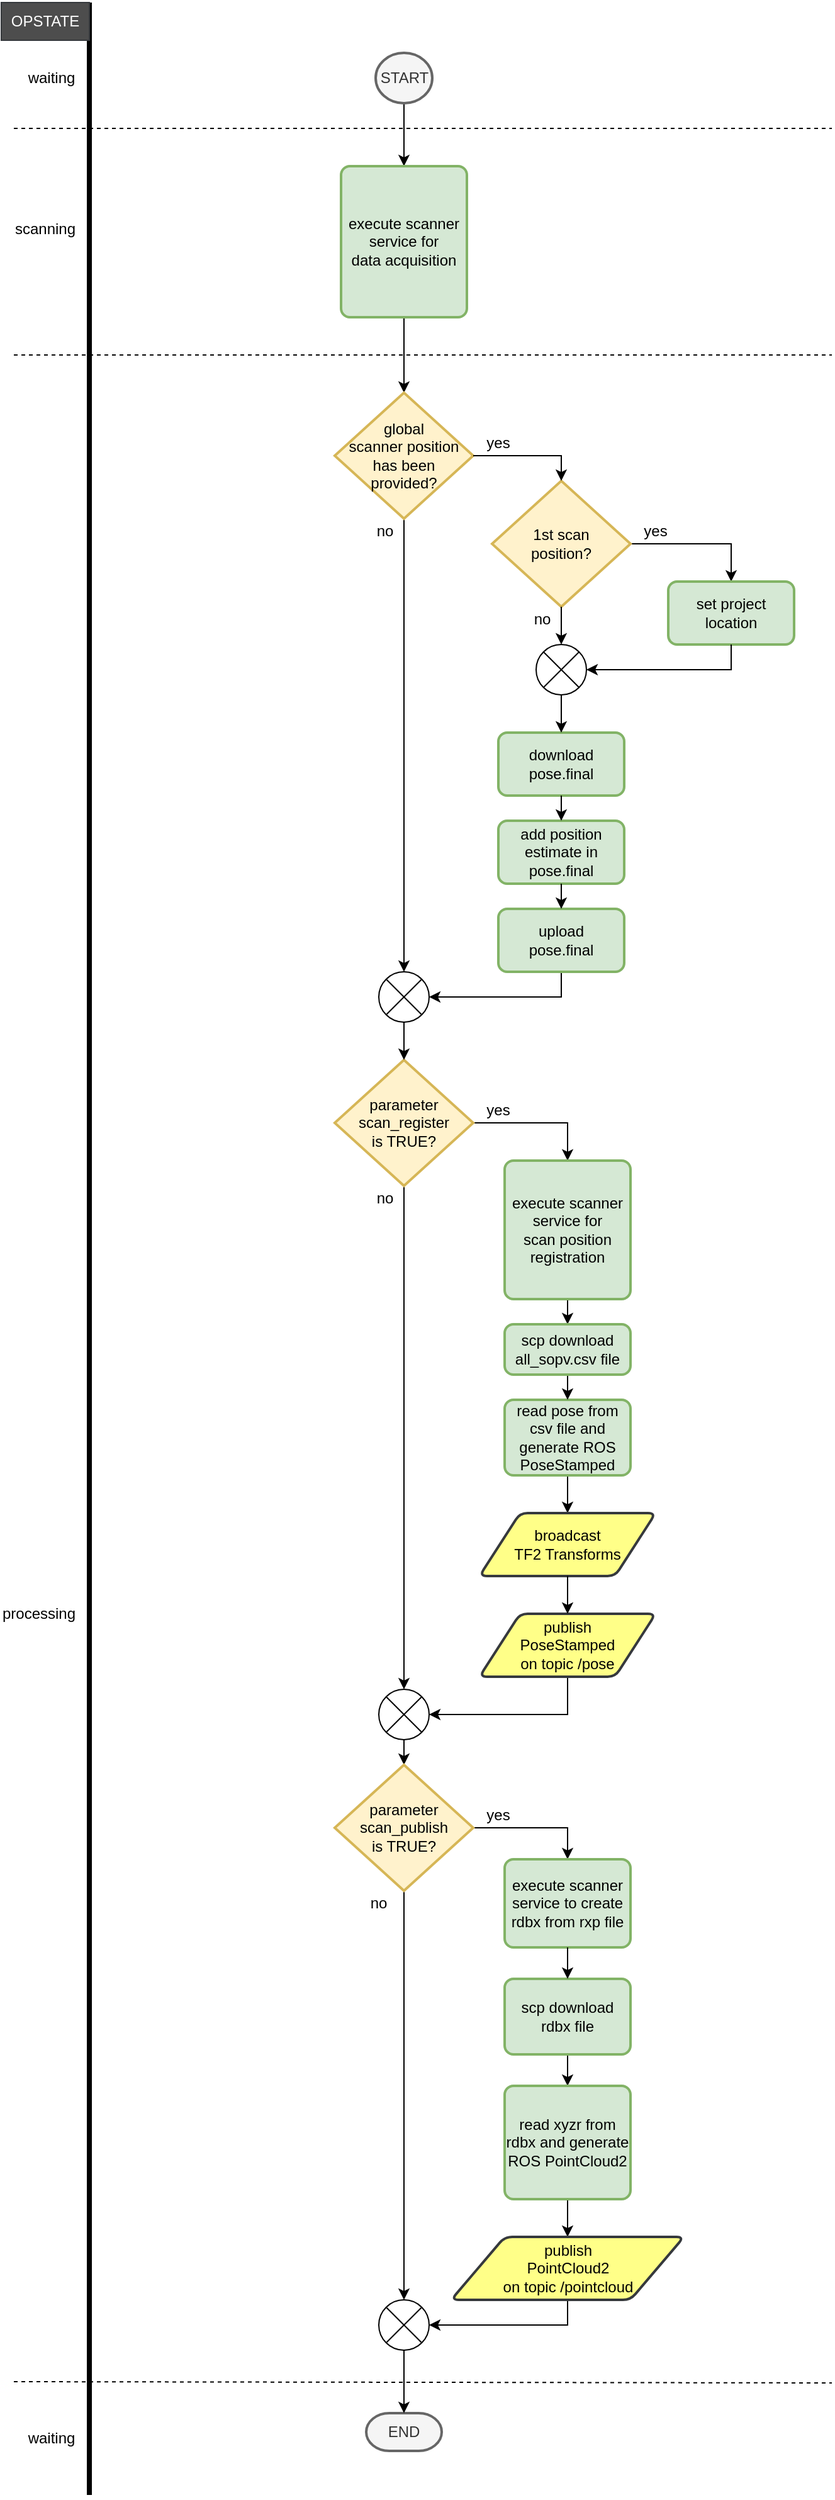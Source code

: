 <mxfile version="16.6.1" type="device"><diagram id="L-ac1V6uCMlE7A0UwQhm" name="Page-1"><mxGraphModel dx="1355" dy="1984" grid="1" gridSize="10" guides="1" tooltips="1" connect="1" arrows="1" fold="1" page="1" pageScale="1" pageWidth="850" pageHeight="1100" math="0" shadow="0"><root><mxCell id="0"/><mxCell id="1" parent="0"/><mxCell id="gOBOTy9Ccnl3EeP2-DtQ-20" style="edgeStyle=orthogonalEdgeStyle;rounded=0;orthogonalLoop=1;jettySize=auto;html=1;exitX=0.5;exitY=1;exitDx=0;exitDy=0;exitPerimeter=0;entryX=0.5;entryY=0;entryDx=0;entryDy=0;" parent="1" source="gOBOTy9Ccnl3EeP2-DtQ-2" target="gOBOTy9Ccnl3EeP2-DtQ-5" edge="1"><mxGeometry relative="1" as="geometry"><mxPoint x="420" y="-310" as="targetPoint"/></mxGeometry></mxCell><mxCell id="gOBOTy9Ccnl3EeP2-DtQ-22" style="edgeStyle=orthogonalEdgeStyle;rounded=0;orthogonalLoop=1;jettySize=auto;html=1;entryX=0.5;entryY=0;entryDx=0;entryDy=0;entryPerimeter=0;exitX=0.5;exitY=1;exitDx=0;exitDy=0;" parent="1" source="gOBOTy9Ccnl3EeP2-DtQ-5" target="nqqQM-Y9jwDl7XzDDWRx-6" edge="1"><mxGeometry relative="1" as="geometry"><mxPoint x="420" y="-20" as="targetPoint"/><mxPoint x="420" y="-190" as="sourcePoint"/></mxGeometry></mxCell><mxCell id="gOBOTy9Ccnl3EeP2-DtQ-5" value="&lt;div&gt;execute scanner service for &lt;br&gt;&lt;/div&gt;&lt;div&gt;data acquisition&lt;/div&gt;" style="rounded=1;whiteSpace=wrap;html=1;absoluteArcSize=1;arcSize=14;strokeWidth=2;fillColor=#d5e8d4;strokeColor=#82b366;" parent="1" vertex="1"><mxGeometry x="370" y="-310" width="100" height="120" as="geometry"/></mxCell><mxCell id="gOBOTy9Ccnl3EeP2-DtQ-6" value="" style="endArrow=none;html=1;strokeWidth=4;entryX=1;entryY=0;entryDx=0;entryDy=0;" parent="1" target="gOBOTy9Ccnl3EeP2-DtQ-68" edge="1"><mxGeometry width="50" height="50" relative="1" as="geometry"><mxPoint x="170" y="1540" as="sourcePoint"/><mxPoint x="170" y="110" as="targetPoint"/></mxGeometry></mxCell><mxCell id="gOBOTy9Ccnl3EeP2-DtQ-9" value="waiting" style="text;html=1;strokeColor=none;fillColor=none;align=center;verticalAlign=middle;whiteSpace=wrap;rounded=0;" parent="1" vertex="1"><mxGeometry x="120" y="-390" width="40" height="20" as="geometry"/></mxCell><mxCell id="gOBOTy9Ccnl3EeP2-DtQ-10" value="scanning" style="text;html=1;strokeColor=none;fillColor=none;align=center;verticalAlign=middle;whiteSpace=wrap;rounded=0;" parent="1" vertex="1"><mxGeometry x="110" y="-270" width="50" height="20" as="geometry"/></mxCell><mxCell id="gOBOTy9Ccnl3EeP2-DtQ-17" value="" style="endArrow=none;dashed=1;html=1;" parent="1" edge="1"><mxGeometry width="50" height="50" relative="1" as="geometry"><mxPoint x="110" y="-160" as="sourcePoint"/><mxPoint x="760" y="-160" as="targetPoint"/></mxGeometry></mxCell><mxCell id="gOBOTy9Ccnl3EeP2-DtQ-30" value="processing" style="text;html=1;strokeColor=none;fillColor=none;align=center;verticalAlign=middle;whiteSpace=wrap;rounded=0;" parent="1" vertex="1"><mxGeometry x="100" y="830" width="60" height="20" as="geometry"/></mxCell><mxCell id="gOBOTy9Ccnl3EeP2-DtQ-46" style="edgeStyle=orthogonalEdgeStyle;rounded=0;orthogonalLoop=1;jettySize=auto;html=1;exitX=1;exitY=0.5;exitDx=0;exitDy=0;exitPerimeter=0;entryX=0.5;entryY=0;entryDx=0;entryDy=0;" parent="1" source="gOBOTy9Ccnl3EeP2-DtQ-31" target="gOBOTy9Ccnl3EeP2-DtQ-33" edge="1"><mxGeometry relative="1" as="geometry"/></mxCell><mxCell id="gOBOTy9Ccnl3EeP2-DtQ-51" style="edgeStyle=orthogonalEdgeStyle;rounded=0;orthogonalLoop=1;jettySize=auto;html=1;exitX=0.5;exitY=1;exitDx=0;exitDy=0;exitPerimeter=0;entryX=0.5;entryY=0;entryDx=0;entryDy=0;entryPerimeter=0;" parent="1" source="gOBOTy9Ccnl3EeP2-DtQ-31" target="gOBOTy9Ccnl3EeP2-DtQ-50" edge="1"><mxGeometry relative="1" as="geometry"/></mxCell><mxCell id="gOBOTy9Ccnl3EeP2-DtQ-31" value="&lt;div&gt;parameter&lt;/div&gt;&lt;div&gt;scan_register&lt;/div&gt;&lt;div&gt;is TRUE?&lt;br&gt;&lt;/div&gt;" style="strokeWidth=2;html=1;shape=mxgraph.flowchart.decision;whiteSpace=wrap;fillColor=#fff2cc;strokeColor=#d6b656;" parent="1" vertex="1"><mxGeometry x="365" y="400" width="110" height="100" as="geometry"/></mxCell><mxCell id="gOBOTy9Ccnl3EeP2-DtQ-47" style="edgeStyle=orthogonalEdgeStyle;rounded=0;orthogonalLoop=1;jettySize=auto;html=1;exitX=0.5;exitY=1;exitDx=0;exitDy=0;entryX=0.5;entryY=0;entryDx=0;entryDy=0;" parent="1" source="gOBOTy9Ccnl3EeP2-DtQ-33" target="gOBOTy9Ccnl3EeP2-DtQ-38" edge="1"><mxGeometry relative="1" as="geometry"/></mxCell><mxCell id="gOBOTy9Ccnl3EeP2-DtQ-33" value="&lt;div&gt;&lt;br&gt;&lt;/div&gt;&lt;div&gt;execute scanner service for &lt;br&gt;&lt;/div&gt;&lt;div&gt;scan position registration&lt;/div&gt;&lt;div&gt;&lt;br&gt;&lt;/div&gt;" style="rounded=1;whiteSpace=wrap;html=1;absoluteArcSize=1;arcSize=14;strokeWidth=2;fillColor=#d5e8d4;strokeColor=#82b366;" parent="1" vertex="1"><mxGeometry x="500" y="480" width="100" height="110" as="geometry"/></mxCell><mxCell id="gOBOTy9Ccnl3EeP2-DtQ-49" style="edgeStyle=orthogonalEdgeStyle;rounded=0;orthogonalLoop=1;jettySize=auto;html=1;exitX=0.5;exitY=1;exitDx=0;exitDy=0;entryX=0.5;entryY=0;entryDx=0;entryDy=0;" parent="1" source="gOBOTy9Ccnl3EeP2-DtQ-36" target="gOBOTy9Ccnl3EeP2-DtQ-65" edge="1"><mxGeometry relative="1" as="geometry"><mxPoint x="550" y="750" as="targetPoint"/></mxGeometry></mxCell><mxCell id="gOBOTy9Ccnl3EeP2-DtQ-36" value="&lt;div&gt;read pose from &lt;br&gt;&lt;/div&gt;&lt;div&gt;csv file and generate ROS PoseStamped&lt;br&gt;&lt;/div&gt;" style="rounded=1;whiteSpace=wrap;html=1;absoluteArcSize=1;arcSize=14;strokeWidth=2;fillColor=#d5e8d4;strokeColor=#82b366;" parent="1" vertex="1"><mxGeometry x="500" y="670" width="100" height="60" as="geometry"/></mxCell><mxCell id="gOBOTy9Ccnl3EeP2-DtQ-52" style="edgeStyle=orthogonalEdgeStyle;rounded=0;orthogonalLoop=1;jettySize=auto;html=1;exitX=0.5;exitY=1;exitDx=0;exitDy=0;entryX=1;entryY=0.5;entryDx=0;entryDy=0;entryPerimeter=0;" parent="1" source="xyYQIE-iPK5eJU6V7Ysw-1" target="gOBOTy9Ccnl3EeP2-DtQ-50" edge="1"><mxGeometry relative="1" as="geometry"><mxPoint x="550" y="890" as="sourcePoint"/></mxGeometry></mxCell><mxCell id="gOBOTy9Ccnl3EeP2-DtQ-48" style="edgeStyle=orthogonalEdgeStyle;rounded=0;orthogonalLoop=1;jettySize=auto;html=1;exitX=0.5;exitY=1;exitDx=0;exitDy=0;entryX=0.5;entryY=0;entryDx=0;entryDy=0;" parent="1" source="gOBOTy9Ccnl3EeP2-DtQ-38" target="gOBOTy9Ccnl3EeP2-DtQ-36" edge="1"><mxGeometry relative="1" as="geometry"/></mxCell><mxCell id="gOBOTy9Ccnl3EeP2-DtQ-38" value="&lt;div&gt;scp download &lt;br&gt;&lt;/div&gt;&lt;div&gt;all_sopv.csv file&lt;br&gt;&lt;/div&gt;" style="rounded=1;whiteSpace=wrap;html=1;absoluteArcSize=1;arcSize=14;strokeWidth=2;fillColor=#d5e8d4;strokeColor=#82b366;" parent="1" vertex="1"><mxGeometry x="500" y="610" width="100" height="40" as="geometry"/></mxCell><mxCell id="gOBOTy9Ccnl3EeP2-DtQ-41" value="waiting" style="text;html=1;strokeColor=none;fillColor=none;align=center;verticalAlign=middle;whiteSpace=wrap;rounded=0;" parent="1" vertex="1"><mxGeometry x="120" y="1485" width="40" height="20" as="geometry"/></mxCell><mxCell id="gOBOTy9Ccnl3EeP2-DtQ-57" style="edgeStyle=orthogonalEdgeStyle;rounded=0;orthogonalLoop=1;jettySize=auto;html=1;exitX=0.5;exitY=1;exitDx=0;exitDy=0;exitPerimeter=0;entryX=0.5;entryY=0;entryDx=0;entryDy=0;entryPerimeter=0;" parent="1" source="gOBOTy9Ccnl3EeP2-DtQ-50" target="j9sZOLSrZTKuUTgRmyyJ-9" edge="1"><mxGeometry relative="1" as="geometry"/></mxCell><mxCell id="gOBOTy9Ccnl3EeP2-DtQ-50" value="" style="verticalLabelPosition=bottom;verticalAlign=top;html=1;shape=mxgraph.flowchart.or;" parent="1" vertex="1"><mxGeometry x="400" y="900" width="40" height="40" as="geometry"/></mxCell><mxCell id="gOBOTy9Ccnl3EeP2-DtQ-53" value="" style="endArrow=none;dashed=1;html=1;" parent="1" edge="1"><mxGeometry width="50" height="50" relative="1" as="geometry"><mxPoint x="110" y="1450" as="sourcePoint"/><mxPoint x="760" y="1451" as="targetPoint"/></mxGeometry></mxCell><mxCell id="gOBOTy9Ccnl3EeP2-DtQ-55" value="END" style="strokeWidth=2;html=1;shape=mxgraph.flowchart.terminator;whiteSpace=wrap;fillColor=#f5f5f5;strokeColor=#666666;fontColor=#333333;" parent="1" vertex="1"><mxGeometry x="390" y="1475" width="60" height="30" as="geometry"/></mxCell><mxCell id="gOBOTy9Ccnl3EeP2-DtQ-2" value="START" style="strokeWidth=2;html=1;shape=mxgraph.flowchart.start_2;whiteSpace=wrap;fillColor=#f5f5f5;strokeColor=#666666;fontColor=#333333;" parent="1" vertex="1"><mxGeometry x="397.5" y="-400" width="45" height="40" as="geometry"/></mxCell><mxCell id="gOBOTy9Ccnl3EeP2-DtQ-60" value="" style="endArrow=none;dashed=1;html=1;" parent="1" edge="1"><mxGeometry width="50" height="50" relative="1" as="geometry"><mxPoint x="110" y="-340" as="sourcePoint"/><mxPoint x="760" y="-340" as="targetPoint"/></mxGeometry></mxCell><mxCell id="gOBOTy9Ccnl3EeP2-DtQ-65" value="&lt;div&gt;broadcast&lt;/div&gt;&lt;div&gt;TF2 Transforms&lt;br&gt;&lt;/div&gt;" style="shape=parallelogram;html=1;strokeWidth=2;perimeter=parallelogramPerimeter;whiteSpace=wrap;rounded=1;arcSize=12;size=0.23;fillColor=#ffff88;strokeColor=#36393d;" parent="1" vertex="1"><mxGeometry x="480" y="760" width="140" height="50" as="geometry"/></mxCell><mxCell id="gOBOTy9Ccnl3EeP2-DtQ-68" value="OPSTATE" style="rounded=0;whiteSpace=wrap;html=1;strokeColor=#36393d;fillColor=#4D4D4D;fontColor=#FFFFFF;" parent="1" vertex="1"><mxGeometry x="100" y="-440" width="70" height="30" as="geometry"/></mxCell><mxCell id="nqqQM-Y9jwDl7XzDDWRx-1" value="add position estimate in pose.final" style="rounded=1;whiteSpace=wrap;html=1;absoluteArcSize=1;arcSize=14;strokeWidth=2;fillColor=#d5e8d4;strokeColor=#82b366;" parent="1" vertex="1"><mxGeometry x="495" y="210" width="100" height="50" as="geometry"/></mxCell><mxCell id="nqqQM-Y9jwDl7XzDDWRx-4" style="edgeStyle=orthogonalEdgeStyle;rounded=0;orthogonalLoop=1;jettySize=auto;html=1;exitX=1;exitY=0.5;exitDx=0;exitDy=0;exitPerimeter=0;startArrow=none;entryX=0.5;entryY=0;entryDx=0;entryDy=0;" parent="1" source="nqqQM-Y9jwDl7XzDDWRx-17" target="nqqQM-Y9jwDl7XzDDWRx-19" edge="1"><mxGeometry relative="1" as="geometry"><mxPoint x="545" y="-60" as="targetPoint"/></mxGeometry></mxCell><mxCell id="nqqQM-Y9jwDl7XzDDWRx-5" style="edgeStyle=orthogonalEdgeStyle;rounded=0;orthogonalLoop=1;jettySize=auto;html=1;exitX=0.5;exitY=1;exitDx=0;exitDy=0;exitPerimeter=0;" parent="1" source="nqqQM-Y9jwDl7XzDDWRx-6" target="nqqQM-Y9jwDl7XzDDWRx-10" edge="1"><mxGeometry relative="1" as="geometry"><mxPoint x="420" y="520" as="targetPoint"/></mxGeometry></mxCell><mxCell id="nqqQM-Y9jwDl7XzDDWRx-6" value="&lt;div&gt;global &lt;br&gt;&lt;/div&gt;&lt;div&gt;scanner position has been&lt;/div&gt;&lt;div&gt;provided?&lt;/div&gt;" style="strokeWidth=2;html=1;shape=mxgraph.flowchart.decision;whiteSpace=wrap;fillColor=#fff2cc;strokeColor=#d6b656;" parent="1" vertex="1"><mxGeometry x="365" y="-130" width="110" height="100" as="geometry"/></mxCell><mxCell id="nqqQM-Y9jwDl7XzDDWRx-9" style="edgeStyle=orthogonalEdgeStyle;rounded=0;orthogonalLoop=1;jettySize=auto;html=1;exitX=0.5;exitY=1;exitDx=0;exitDy=0;entryX=1;entryY=0.5;entryDx=0;entryDy=0;entryPerimeter=0;" parent="1" source="nqqQM-Y9jwDl7XzDDWRx-14" target="nqqQM-Y9jwDl7XzDDWRx-10" edge="1"><mxGeometry relative="1" as="geometry"><mxPoint x="550" y="480" as="sourcePoint"/><mxPoint x="470" y="565" as="targetPoint"/><Array as="points"><mxPoint x="545" y="350"/></Array></mxGeometry></mxCell><mxCell id="nqqQM-Y9jwDl7XzDDWRx-10" value="" style="verticalLabelPosition=bottom;verticalAlign=top;html=1;shape=mxgraph.flowchart.or;" parent="1" vertex="1"><mxGeometry x="400" y="330" width="40" height="40" as="geometry"/></mxCell><mxCell id="nqqQM-Y9jwDl7XzDDWRx-12" style="edgeStyle=orthogonalEdgeStyle;rounded=0;orthogonalLoop=1;jettySize=auto;html=1;exitX=0.5;exitY=1;exitDx=0;exitDy=0;exitPerimeter=0;entryX=0.5;entryY=0;entryDx=0;entryDy=0;entryPerimeter=0;" parent="1" source="nqqQM-Y9jwDl7XzDDWRx-10" edge="1" target="gOBOTy9Ccnl3EeP2-DtQ-31"><mxGeometry relative="1" as="geometry"><mxPoint x="430" y="480" as="sourcePoint"/><mxPoint x="420" y="400" as="targetPoint"/></mxGeometry></mxCell><mxCell id="nqqQM-Y9jwDl7XzDDWRx-13" value="&lt;div&gt;download&lt;/div&gt;&lt;div&gt;pose.final&lt;br&gt;&lt;/div&gt;" style="rounded=1;whiteSpace=wrap;html=1;absoluteArcSize=1;arcSize=14;strokeWidth=2;fillColor=#d5e8d4;strokeColor=#82b366;" parent="1" vertex="1"><mxGeometry x="495" y="140" width="100" height="50" as="geometry"/></mxCell><mxCell id="nqqQM-Y9jwDl7XzDDWRx-14" value="&lt;div&gt;upload&lt;/div&gt;&lt;div&gt;pose.final&lt;br&gt;&lt;/div&gt;" style="rounded=1;whiteSpace=wrap;html=1;absoluteArcSize=1;arcSize=14;strokeWidth=2;fillColor=#d5e8d4;strokeColor=#82b366;" parent="1" vertex="1"><mxGeometry x="495" y="280" width="100" height="50" as="geometry"/></mxCell><mxCell id="nqqQM-Y9jwDl7XzDDWRx-15" style="edgeStyle=orthogonalEdgeStyle;rounded=0;orthogonalLoop=1;jettySize=auto;html=1;exitX=0.5;exitY=1;exitDx=0;exitDy=0;entryX=0.5;entryY=0;entryDx=0;entryDy=0;" parent="1" source="nqqQM-Y9jwDl7XzDDWRx-13" target="nqqQM-Y9jwDl7XzDDWRx-1" edge="1"><mxGeometry relative="1" as="geometry"><mxPoint x="430" y="410" as="sourcePoint"/><mxPoint x="545" y="190" as="targetPoint"/></mxGeometry></mxCell><mxCell id="nqqQM-Y9jwDl7XzDDWRx-16" style="edgeStyle=orthogonalEdgeStyle;rounded=0;orthogonalLoop=1;jettySize=auto;html=1;exitX=0.5;exitY=1;exitDx=0;exitDy=0;entryX=0.5;entryY=0;entryDx=0;entryDy=0;" parent="1" source="nqqQM-Y9jwDl7XzDDWRx-1" target="nqqQM-Y9jwDl7XzDDWRx-14" edge="1"><mxGeometry relative="1" as="geometry"><mxPoint x="440" y="420" as="sourcePoint"/><mxPoint x="545" y="270" as="targetPoint"/></mxGeometry></mxCell><mxCell id="nqqQM-Y9jwDl7XzDDWRx-17" value="&lt;div&gt;1st scan &lt;br&gt;&lt;/div&gt;&lt;div&gt;position?&lt;/div&gt;" style="strokeWidth=2;html=1;shape=mxgraph.flowchart.decision;whiteSpace=wrap;fillColor=#fff2cc;strokeColor=#d6b656;" parent="1" vertex="1"><mxGeometry x="490" y="-60" width="110" height="100" as="geometry"/></mxCell><mxCell id="nqqQM-Y9jwDl7XzDDWRx-19" value="set project location" style="rounded=1;whiteSpace=wrap;html=1;absoluteArcSize=1;arcSize=14;strokeWidth=2;fillColor=#d5e8d4;strokeColor=#82b366;" parent="1" vertex="1"><mxGeometry x="630" y="20" width="100" height="50" as="geometry"/></mxCell><mxCell id="nqqQM-Y9jwDl7XzDDWRx-20" value="" style="verticalLabelPosition=bottom;verticalAlign=top;html=1;shape=mxgraph.flowchart.or;" parent="1" vertex="1"><mxGeometry x="525" y="70" width="40" height="40" as="geometry"/></mxCell><mxCell id="nqqQM-Y9jwDl7XzDDWRx-21" value="" style="endArrow=classic;html=1;exitX=1;exitY=0.5;exitDx=0;exitDy=0;exitPerimeter=0;entryX=0.5;entryY=0;entryDx=0;entryDy=0;entryPerimeter=0;rounded=0;" parent="1" source="nqqQM-Y9jwDl7XzDDWRx-6" target="nqqQM-Y9jwDl7XzDDWRx-17" edge="1"><mxGeometry width="50" height="50" relative="1" as="geometry"><mxPoint x="400" y="140" as="sourcePoint"/><mxPoint x="450" y="90" as="targetPoint"/><Array as="points"><mxPoint x="545" y="-80"/></Array></mxGeometry></mxCell><mxCell id="nqqQM-Y9jwDl7XzDDWRx-22" value="" style="endArrow=classic;html=1;rounded=0;entryX=1;entryY=0.5;entryDx=0;entryDy=0;entryPerimeter=0;exitX=0.5;exitY=1;exitDx=0;exitDy=0;" parent="1" source="nqqQM-Y9jwDl7XzDDWRx-19" target="nqqQM-Y9jwDl7XzDDWRx-20" edge="1"><mxGeometry width="50" height="50" relative="1" as="geometry"><mxPoint x="680" y="60" as="sourcePoint"/><mxPoint x="570" y="100" as="targetPoint"/><Array as="points"><mxPoint x="680" y="90"/></Array></mxGeometry></mxCell><mxCell id="nqqQM-Y9jwDl7XzDDWRx-23" value="" style="endArrow=classic;html=1;exitX=0.5;exitY=1;exitDx=0;exitDy=0;exitPerimeter=0;" parent="1" source="nqqQM-Y9jwDl7XzDDWRx-17" target="nqqQM-Y9jwDl7XzDDWRx-20" edge="1"><mxGeometry width="50" height="50" relative="1" as="geometry"><mxPoint x="400" y="140" as="sourcePoint"/><mxPoint x="450" y="90" as="targetPoint"/></mxGeometry></mxCell><mxCell id="nqqQM-Y9jwDl7XzDDWRx-24" value="" style="endArrow=classic;html=1;exitX=0.5;exitY=1;exitDx=0;exitDy=0;exitPerimeter=0;entryX=0.5;entryY=0;entryDx=0;entryDy=0;" parent="1" source="nqqQM-Y9jwDl7XzDDWRx-20" target="nqqQM-Y9jwDl7XzDDWRx-13" edge="1"><mxGeometry width="50" height="50" relative="1" as="geometry"><mxPoint x="400" y="140" as="sourcePoint"/><mxPoint x="450" y="90" as="targetPoint"/></mxGeometry></mxCell><mxCell id="nqqQM-Y9jwDl7XzDDWRx-26" value="yes" style="text;html=1;strokeColor=none;fillColor=none;align=center;verticalAlign=middle;whiteSpace=wrap;rounded=0;" parent="1" vertex="1"><mxGeometry x="475" y="430" width="40" height="20" as="geometry"/></mxCell><mxCell id="nqqQM-Y9jwDl7XzDDWRx-27" value="yes" style="text;html=1;strokeColor=none;fillColor=none;align=center;verticalAlign=middle;whiteSpace=wrap;rounded=0;" parent="1" vertex="1"><mxGeometry x="600" y="-30" width="40" height="20" as="geometry"/></mxCell><mxCell id="nqqQM-Y9jwDl7XzDDWRx-28" value="yes" style="text;html=1;strokeColor=none;fillColor=none;align=center;verticalAlign=middle;whiteSpace=wrap;rounded=0;" parent="1" vertex="1"><mxGeometry x="475" y="-100" width="40" height="20" as="geometry"/></mxCell><mxCell id="nqqQM-Y9jwDl7XzDDWRx-29" value="no" style="text;html=1;strokeColor=none;fillColor=none;align=center;verticalAlign=middle;whiteSpace=wrap;rounded=0;" parent="1" vertex="1"><mxGeometry x="385" y="-30" width="40" height="20" as="geometry"/></mxCell><mxCell id="nqqQM-Y9jwDl7XzDDWRx-30" value="no" style="text;html=1;strokeColor=none;fillColor=none;align=center;verticalAlign=middle;whiteSpace=wrap;rounded=0;" parent="1" vertex="1"><mxGeometry x="510" y="40" width="40" height="20" as="geometry"/></mxCell><mxCell id="nqqQM-Y9jwDl7XzDDWRx-32" value="no" style="text;html=1;strokeColor=none;fillColor=none;align=center;verticalAlign=middle;whiteSpace=wrap;rounded=0;" parent="1" vertex="1"><mxGeometry x="385" y="500" width="40" height="20" as="geometry"/></mxCell><mxCell id="xyYQIE-iPK5eJU6V7Ysw-1" value="&lt;div&gt;publish&lt;/div&gt;&lt;div&gt;PoseStamped &lt;br&gt;&lt;/div&gt;&lt;div&gt;on topic /pose&lt;br&gt;&lt;/div&gt;" style="shape=parallelogram;html=1;strokeWidth=2;perimeter=parallelogramPerimeter;whiteSpace=wrap;rounded=1;arcSize=12;size=0.23;fillColor=#ffff88;strokeColor=#36393d;" parent="1" vertex="1"><mxGeometry x="480" y="840" width="140" height="50" as="geometry"/></mxCell><mxCell id="xyYQIE-iPK5eJU6V7Ysw-2" style="edgeStyle=orthogonalEdgeStyle;rounded=0;orthogonalLoop=1;jettySize=auto;html=1;exitX=0.5;exitY=1;exitDx=0;exitDy=0;entryX=0.5;entryY=0;entryDx=0;entryDy=0;" parent="1" source="gOBOTy9Ccnl3EeP2-DtQ-65" target="xyYQIE-iPK5eJU6V7Ysw-1" edge="1"><mxGeometry relative="1" as="geometry"><mxPoint x="560" y="770" as="targetPoint"/><mxPoint x="560" y="740" as="sourcePoint"/></mxGeometry></mxCell><mxCell id="j9sZOLSrZTKuUTgRmyyJ-5" style="edgeStyle=orthogonalEdgeStyle;rounded=0;orthogonalLoop=1;jettySize=auto;html=1;exitX=0.5;exitY=1;exitDx=0;exitDy=0;entryX=0.5;entryY=0;entryDx=0;entryDy=0;" parent="1" source="j9sZOLSrZTKuUTgRmyyJ-6" target="j9sZOLSrZTKuUTgRmyyJ-11" edge="1"><mxGeometry relative="1" as="geometry"/></mxCell><mxCell id="j9sZOLSrZTKuUTgRmyyJ-6" value="&lt;div&gt;scp download &lt;br&gt;&lt;/div&gt;&lt;div&gt;rdbx file&lt;br&gt;&lt;/div&gt;" style="rounded=1;whiteSpace=wrap;html=1;absoluteArcSize=1;arcSize=14;strokeWidth=2;fillColor=#d5e8d4;strokeColor=#82b366;" parent="1" vertex="1"><mxGeometry x="500" y="1130" width="100" height="60" as="geometry"/></mxCell><mxCell id="j9sZOLSrZTKuUTgRmyyJ-7" style="edgeStyle=orthogonalEdgeStyle;rounded=0;orthogonalLoop=1;jettySize=auto;html=1;exitX=1;exitY=0.5;exitDx=0;exitDy=0;exitPerimeter=0;entryX=0.5;entryY=0;entryDx=0;entryDy=0;" parent="1" source="j9sZOLSrZTKuUTgRmyyJ-9" target="cFyP6in5k9RO5lG8J_BP-1" edge="1"><mxGeometry relative="1" as="geometry"/></mxCell><mxCell id="j9sZOLSrZTKuUTgRmyyJ-8" style="edgeStyle=orthogonalEdgeStyle;rounded=0;orthogonalLoop=1;jettySize=auto;html=1;exitX=0.5;exitY=1;exitDx=0;exitDy=0;exitPerimeter=0;" parent="1" source="j9sZOLSrZTKuUTgRmyyJ-9" target="j9sZOLSrZTKuUTgRmyyJ-13" edge="1"><mxGeometry relative="1" as="geometry"><mxPoint x="420" y="1425" as="targetPoint"/><mxPoint x="420" y="1155" as="sourcePoint"/></mxGeometry></mxCell><mxCell id="j9sZOLSrZTKuUTgRmyyJ-9" value="&lt;div&gt;parameter&lt;/div&gt;&lt;div&gt;scan_publish&lt;/div&gt;&lt;div&gt;is TRUE?&lt;br&gt;&lt;/div&gt;" style="strokeWidth=2;html=1;shape=mxgraph.flowchart.decision;whiteSpace=wrap;fillColor=#fff2cc;strokeColor=#d6b656;" parent="1" vertex="1"><mxGeometry x="365" y="960" width="110" height="100" as="geometry"/></mxCell><mxCell id="j9sZOLSrZTKuUTgRmyyJ-10" style="edgeStyle=orthogonalEdgeStyle;rounded=0;orthogonalLoop=1;jettySize=auto;html=1;exitX=0.5;exitY=1;exitDx=0;exitDy=0;entryX=0.5;entryY=0;entryDx=0;entryDy=0;" parent="1" source="j9sZOLSrZTKuUTgRmyyJ-11" target="j9sZOLSrZTKuUTgRmyyJ-14" edge="1"><mxGeometry relative="1" as="geometry"><mxPoint x="550" y="1325" as="targetPoint"/></mxGeometry></mxCell><mxCell id="j9sZOLSrZTKuUTgRmyyJ-11" value="&lt;div&gt;read xyzr from rdbx and generate&lt;br&gt;&lt;/div&gt;&lt;div&gt;ROS PointCloud2&lt;br&gt;&lt;/div&gt;" style="rounded=1;whiteSpace=wrap;html=1;absoluteArcSize=1;arcSize=14;strokeWidth=2;fillColor=#d5e8d4;strokeColor=#82b366;" parent="1" vertex="1"><mxGeometry x="500" y="1215" width="100" height="90" as="geometry"/></mxCell><mxCell id="j9sZOLSrZTKuUTgRmyyJ-12" style="edgeStyle=orthogonalEdgeStyle;rounded=0;orthogonalLoop=1;jettySize=auto;html=1;exitX=0.5;exitY=1;exitDx=0;exitDy=0;entryX=1;entryY=0.5;entryDx=0;entryDy=0;entryPerimeter=0;" parent="1" source="j9sZOLSrZTKuUTgRmyyJ-14" target="j9sZOLSrZTKuUTgRmyyJ-13" edge="1"><mxGeometry relative="1" as="geometry"><mxPoint x="550" y="1325" as="sourcePoint"/><mxPoint x="470" y="1470" as="targetPoint"/><Array as="points"><mxPoint x="550" y="1375"/><mxPoint x="550" y="1405"/></Array></mxGeometry></mxCell><mxCell id="j9sZOLSrZTKuUTgRmyyJ-13" value="" style="verticalLabelPosition=bottom;verticalAlign=top;html=1;shape=mxgraph.flowchart.or;" parent="1" vertex="1"><mxGeometry x="400" y="1385" width="40" height="40" as="geometry"/></mxCell><mxCell id="j9sZOLSrZTKuUTgRmyyJ-14" value="&lt;div&gt;publish&lt;/div&gt;&lt;div&gt;PointCloud2&lt;/div&gt;&lt;div&gt;on topic /pointcloud&lt;br&gt;&lt;/div&gt;" style="shape=parallelogram;html=1;strokeWidth=2;perimeter=parallelogramPerimeter;whiteSpace=wrap;rounded=1;arcSize=12;size=0.23;fillColor=#ffff88;strokeColor=#36393d;" parent="1" vertex="1"><mxGeometry x="457.5" y="1335" width="185" height="50" as="geometry"/></mxCell><mxCell id="j9sZOLSrZTKuUTgRmyyJ-15" value="yes" style="text;html=1;strokeColor=none;fillColor=none;align=center;verticalAlign=middle;whiteSpace=wrap;rounded=0;" parent="1" vertex="1"><mxGeometry x="475" y="990" width="40" height="20" as="geometry"/></mxCell><mxCell id="j9sZOLSrZTKuUTgRmyyJ-16" value="no" style="text;html=1;strokeColor=none;fillColor=none;align=center;verticalAlign=middle;whiteSpace=wrap;rounded=0;" parent="1" vertex="1"><mxGeometry x="380" y="1060" width="40" height="20" as="geometry"/></mxCell><mxCell id="j9sZOLSrZTKuUTgRmyyJ-17" value="" style="endArrow=classic;html=1;rounded=0;exitX=0.5;exitY=1;exitDx=0;exitDy=0;exitPerimeter=0;entryX=0.5;entryY=0;entryDx=0;entryDy=0;entryPerimeter=0;" parent="1" source="j9sZOLSrZTKuUTgRmyyJ-13" target="gOBOTy9Ccnl3EeP2-DtQ-55" edge="1"><mxGeometry width="50" height="50" relative="1" as="geometry"><mxPoint x="350" y="1285" as="sourcePoint"/><mxPoint x="400" y="1235" as="targetPoint"/></mxGeometry></mxCell><mxCell id="cFyP6in5k9RO5lG8J_BP-1" value="&lt;div&gt;execute scanner service to create rdbx from rxp file&lt;/div&gt;" style="rounded=1;whiteSpace=wrap;html=1;absoluteArcSize=1;arcSize=14;strokeWidth=2;fillColor=#d5e8d4;strokeColor=#82b366;" vertex="1" parent="1"><mxGeometry x="500" y="1035" width="100" height="70" as="geometry"/></mxCell><mxCell id="cFyP6in5k9RO5lG8J_BP-2" style="edgeStyle=orthogonalEdgeStyle;rounded=0;orthogonalLoop=1;jettySize=auto;html=1;exitX=0.5;exitY=1;exitDx=0;exitDy=0;entryX=0.5;entryY=0;entryDx=0;entryDy=0;" edge="1" parent="1" source="cFyP6in5k9RO5lG8J_BP-1" target="j9sZOLSrZTKuUTgRmyyJ-6"><mxGeometry relative="1" as="geometry"><mxPoint x="690" y="1620" as="sourcePoint"/><mxPoint x="550" y="1140" as="targetPoint"/></mxGeometry></mxCell></root></mxGraphModel></diagram></mxfile>